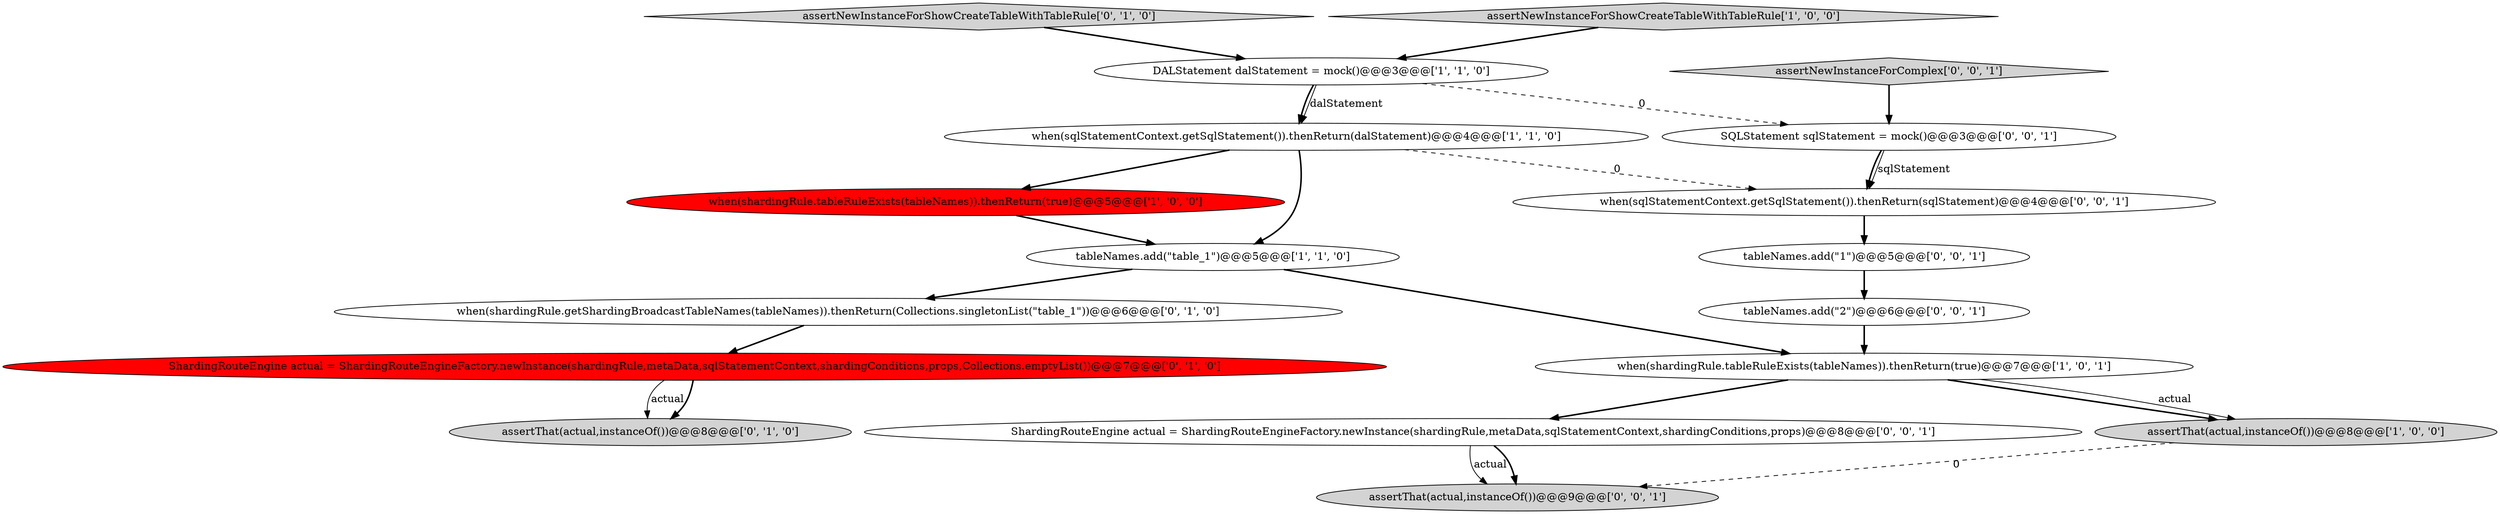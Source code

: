 digraph {
3 [style = filled, label = "assertThat(actual,instanceOf())@@@8@@@['1', '0', '0']", fillcolor = lightgray, shape = ellipse image = "AAA0AAABBB1BBB"];
7 [style = filled, label = "when(shardingRule.getShardingBroadcastTableNames(tableNames)).thenReturn(Collections.singletonList(\"table_1\"))@@@6@@@['0', '1', '0']", fillcolor = white, shape = ellipse image = "AAA0AAABBB2BBB"];
14 [style = filled, label = "SQLStatement sqlStatement = mock()@@@3@@@['0', '0', '1']", fillcolor = white, shape = ellipse image = "AAA0AAABBB3BBB"];
0 [style = filled, label = "DALStatement dalStatement = mock()@@@3@@@['1', '1', '0']", fillcolor = white, shape = ellipse image = "AAA0AAABBB1BBB"];
8 [style = filled, label = "assertNewInstanceForShowCreateTableWithTableRule['0', '1', '0']", fillcolor = lightgray, shape = diamond image = "AAA0AAABBB2BBB"];
13 [style = filled, label = "when(sqlStatementContext.getSqlStatement()).thenReturn(sqlStatement)@@@4@@@['0', '0', '1']", fillcolor = white, shape = ellipse image = "AAA0AAABBB3BBB"];
15 [style = filled, label = "tableNames.add(\"1\")@@@5@@@['0', '0', '1']", fillcolor = white, shape = ellipse image = "AAA0AAABBB3BBB"];
6 [style = filled, label = "assertNewInstanceForShowCreateTableWithTableRule['1', '0', '0']", fillcolor = lightgray, shape = diamond image = "AAA0AAABBB1BBB"];
1 [style = filled, label = "when(sqlStatementContext.getSqlStatement()).thenReturn(dalStatement)@@@4@@@['1', '1', '0']", fillcolor = white, shape = ellipse image = "AAA0AAABBB1BBB"];
11 [style = filled, label = "ShardingRouteEngine actual = ShardingRouteEngineFactory.newInstance(shardingRule,metaData,sqlStatementContext,shardingConditions,props)@@@8@@@['0', '0', '1']", fillcolor = white, shape = ellipse image = "AAA0AAABBB3BBB"];
17 [style = filled, label = "assertThat(actual,instanceOf())@@@9@@@['0', '0', '1']", fillcolor = lightgray, shape = ellipse image = "AAA0AAABBB3BBB"];
9 [style = filled, label = "assertThat(actual,instanceOf())@@@8@@@['0', '1', '0']", fillcolor = lightgray, shape = ellipse image = "AAA0AAABBB2BBB"];
10 [style = filled, label = "ShardingRouteEngine actual = ShardingRouteEngineFactory.newInstance(shardingRule,metaData,sqlStatementContext,shardingConditions,props,Collections.emptyList())@@@7@@@['0', '1', '0']", fillcolor = red, shape = ellipse image = "AAA1AAABBB2BBB"];
5 [style = filled, label = "when(shardingRule.tableRuleExists(tableNames)).thenReturn(true)@@@5@@@['1', '0', '0']", fillcolor = red, shape = ellipse image = "AAA1AAABBB1BBB"];
12 [style = filled, label = "assertNewInstanceForComplex['0', '0', '1']", fillcolor = lightgray, shape = diamond image = "AAA0AAABBB3BBB"];
4 [style = filled, label = "tableNames.add(\"table_1\")@@@5@@@['1', '1', '0']", fillcolor = white, shape = ellipse image = "AAA0AAABBB1BBB"];
16 [style = filled, label = "tableNames.add(\"2\")@@@6@@@['0', '0', '1']", fillcolor = white, shape = ellipse image = "AAA0AAABBB3BBB"];
2 [style = filled, label = "when(shardingRule.tableRuleExists(tableNames)).thenReturn(true)@@@7@@@['1', '0', '1']", fillcolor = white, shape = ellipse image = "AAA0AAABBB1BBB"];
1->5 [style = bold, label=""];
1->4 [style = bold, label=""];
3->17 [style = dashed, label="0"];
7->10 [style = bold, label=""];
14->13 [style = solid, label="sqlStatement"];
2->3 [style = bold, label=""];
10->9 [style = solid, label="actual"];
11->17 [style = solid, label="actual"];
6->0 [style = bold, label=""];
4->2 [style = bold, label=""];
16->2 [style = bold, label=""];
15->16 [style = bold, label=""];
4->7 [style = bold, label=""];
1->13 [style = dashed, label="0"];
8->0 [style = bold, label=""];
0->14 [style = dashed, label="0"];
0->1 [style = bold, label=""];
5->4 [style = bold, label=""];
12->14 [style = bold, label=""];
2->3 [style = solid, label="actual"];
0->1 [style = solid, label="dalStatement"];
11->17 [style = bold, label=""];
10->9 [style = bold, label=""];
13->15 [style = bold, label=""];
14->13 [style = bold, label=""];
2->11 [style = bold, label=""];
}
